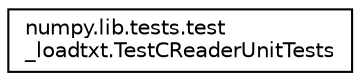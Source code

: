 digraph "Graphical Class Hierarchy"
{
 // LATEX_PDF_SIZE
  edge [fontname="Helvetica",fontsize="10",labelfontname="Helvetica",labelfontsize="10"];
  node [fontname="Helvetica",fontsize="10",shape=record];
  rankdir="LR";
  Node0 [label="numpy.lib.tests.test\l_loadtxt.TestCReaderUnitTests",height=0.2,width=0.4,color="black", fillcolor="white", style="filled",URL="$classnumpy_1_1lib_1_1tests_1_1test__loadtxt_1_1TestCReaderUnitTests.html",tooltip=" "];
}
